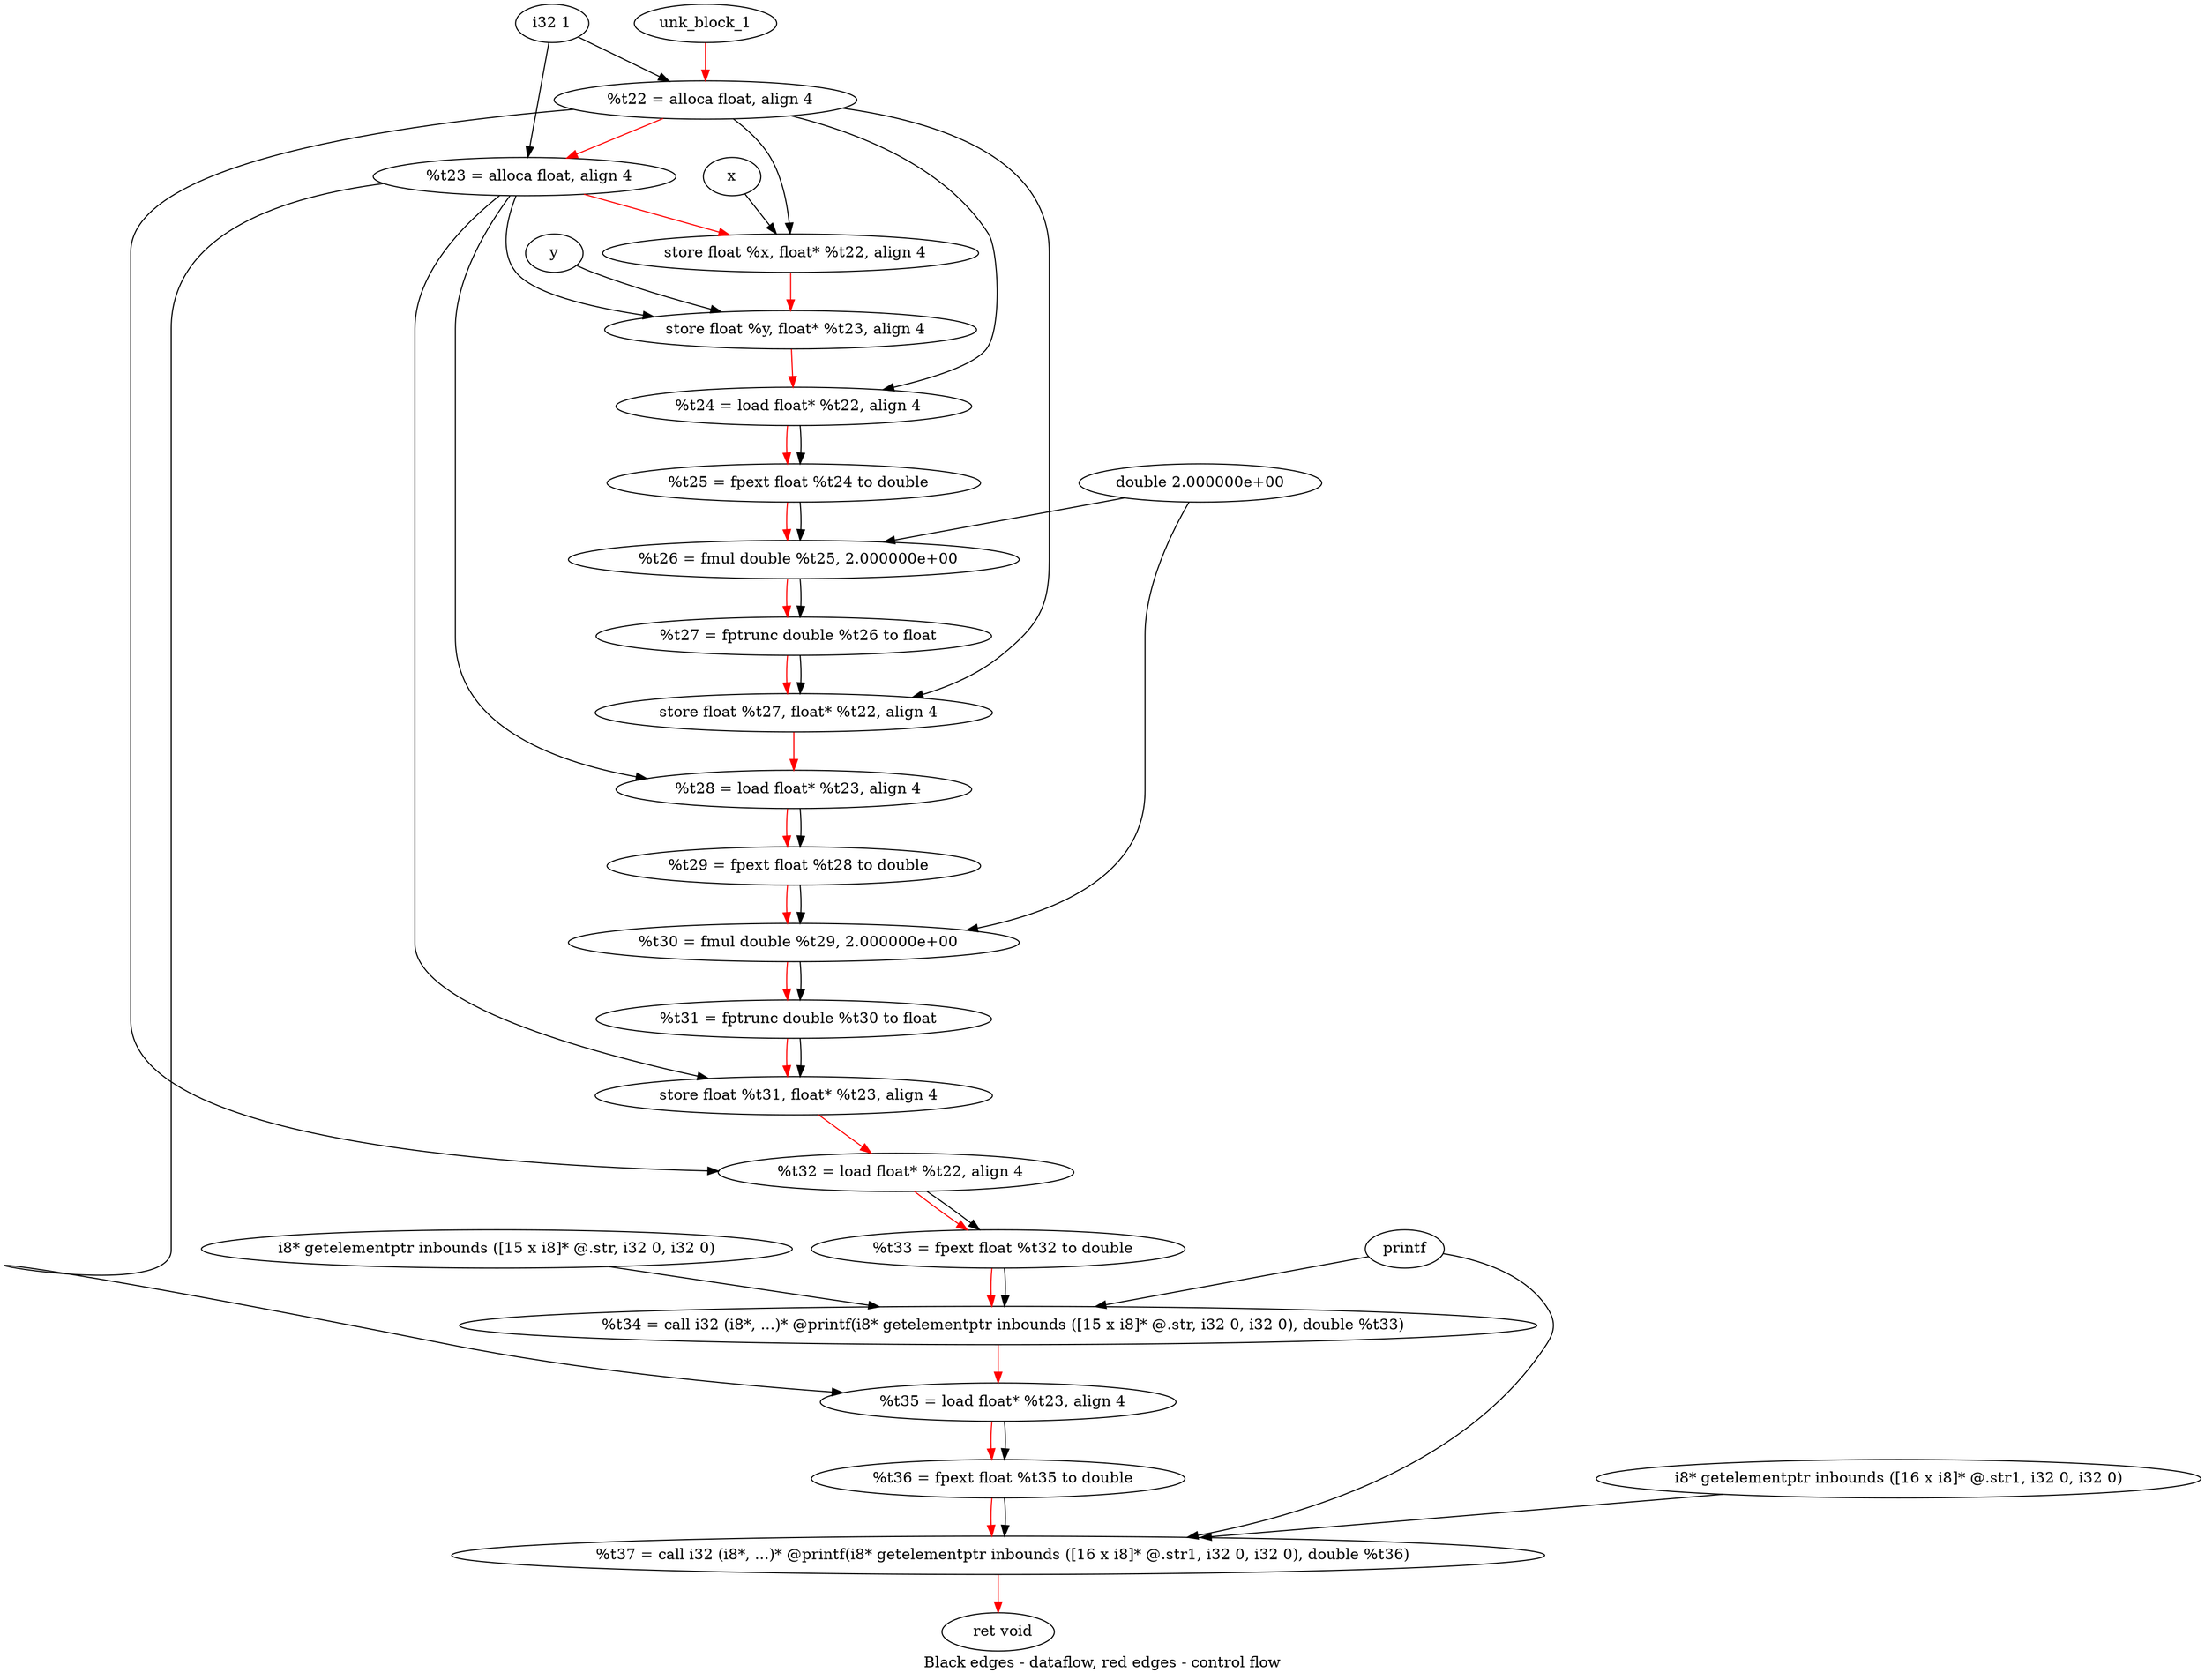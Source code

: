 digraph G {
compound=true
label="Black edges - dataflow, red edges - control flow"
"t22" [label="  %t22 = alloca float, align 4"]
"t23" [label="  %t23 = alloca float, align 4"]
"_1" [label="  store float %x, float* %t22, align 4"]
"_2" [label="  store float %y, float* %t23, align 4"]
"t24" [label="  %t24 = load float* %t22, align 4"]
"t25" [label="  %t25 = fpext float %t24 to double"]
"t26" [label="  %t26 = fmul double %t25, 2.000000e+00"]
"t27" [label="  %t27 = fptrunc double %t26 to float"]
"_3" [label="  store float %t27, float* %t22, align 4"]
"t28" [label="  %t28 = load float* %t23, align 4"]
"t29" [label="  %t29 = fpext float %t28 to double"]
"t30" [label="  %t30 = fmul double %t29, 2.000000e+00"]
"t31" [label="  %t31 = fptrunc double %t30 to float"]
"_4" [label="  store float %t31, float* %t23, align 4"]
"t32" [label="  %t32 = load float* %t22, align 4"]
"t33" [label="  %t33 = fpext float %t32 to double"]
"t34" [label="  %t34 = call i32 (i8*, ...)* @printf(i8* getelementptr inbounds ([15 x i8]* @.str, i32 0, i32 0), double %t33)"]
"t35" [label="  %t35 = load float* %t23, align 4"]
"t36" [label="  %t36 = fpext float %t35 to double"]
"t37" [label="  %t37 = call i32 (i8*, ...)* @printf(i8* getelementptr inbounds ([16 x i8]* @.str1, i32 0, i32 0), double %t36)"]
"_5" [label="  ret void"]
"unk_block_1" -> "t22"[color=red]
"i32 1" -> "t22"
"t22" -> "t23"[color=red weight=2]
"i32 1" -> "t23"
"t23" -> "_1"[color=red weight=2]
"x" -> "_1"
"t22" -> "_1"
"_1" -> "_2"[color=red weight=2]
"y" -> "_2"
"t23" -> "_2"
"_2" -> "t24"[color=red weight=2]
"t22" -> "t24"
"t24" -> "t25"[color=red weight=2]
"t24" -> "t25"
"t25" -> "t26"[color=red weight=2]
"t25" -> "t26"
"double 2.000000e+00" -> "t26"
"t26" -> "t27"[color=red weight=2]
"t26" -> "t27"
"t27" -> "_3"[color=red weight=2]
"t27" -> "_3"
"t22" -> "_3"
"_3" -> "t28"[color=red weight=2]
"t23" -> "t28"
"t28" -> "t29"[color=red weight=2]
"t28" -> "t29"
"t29" -> "t30"[color=red weight=2]
"t29" -> "t30"
"double 2.000000e+00" -> "t30"
"t30" -> "t31"[color=red weight=2]
"t30" -> "t31"
"t31" -> "_4"[color=red weight=2]
"t31" -> "_4"
"t23" -> "_4"
"_4" -> "t32"[color=red weight=2]
"t22" -> "t32"
"t32" -> "t33"[color=red weight=2]
"t32" -> "t33"
"t33" -> "t34"[color=red weight=2]
"i8* getelementptr inbounds ([15 x i8]* @.str, i32 0, i32 0)" -> "t34"
"t33" -> "t34"
"printf" -> "t34"
"t34" -> "t35"[color=red weight=2]
"t23" -> "t35"
"t35" -> "t36"[color=red weight=2]
"t35" -> "t36"
"t36" -> "t37"[color=red weight=2]
"i8* getelementptr inbounds ([16 x i8]* @.str1, i32 0, i32 0)" -> "t37"
"t36" -> "t37"
"printf" -> "t37"
"t37" -> "_5"[color=red weight=2]

}

